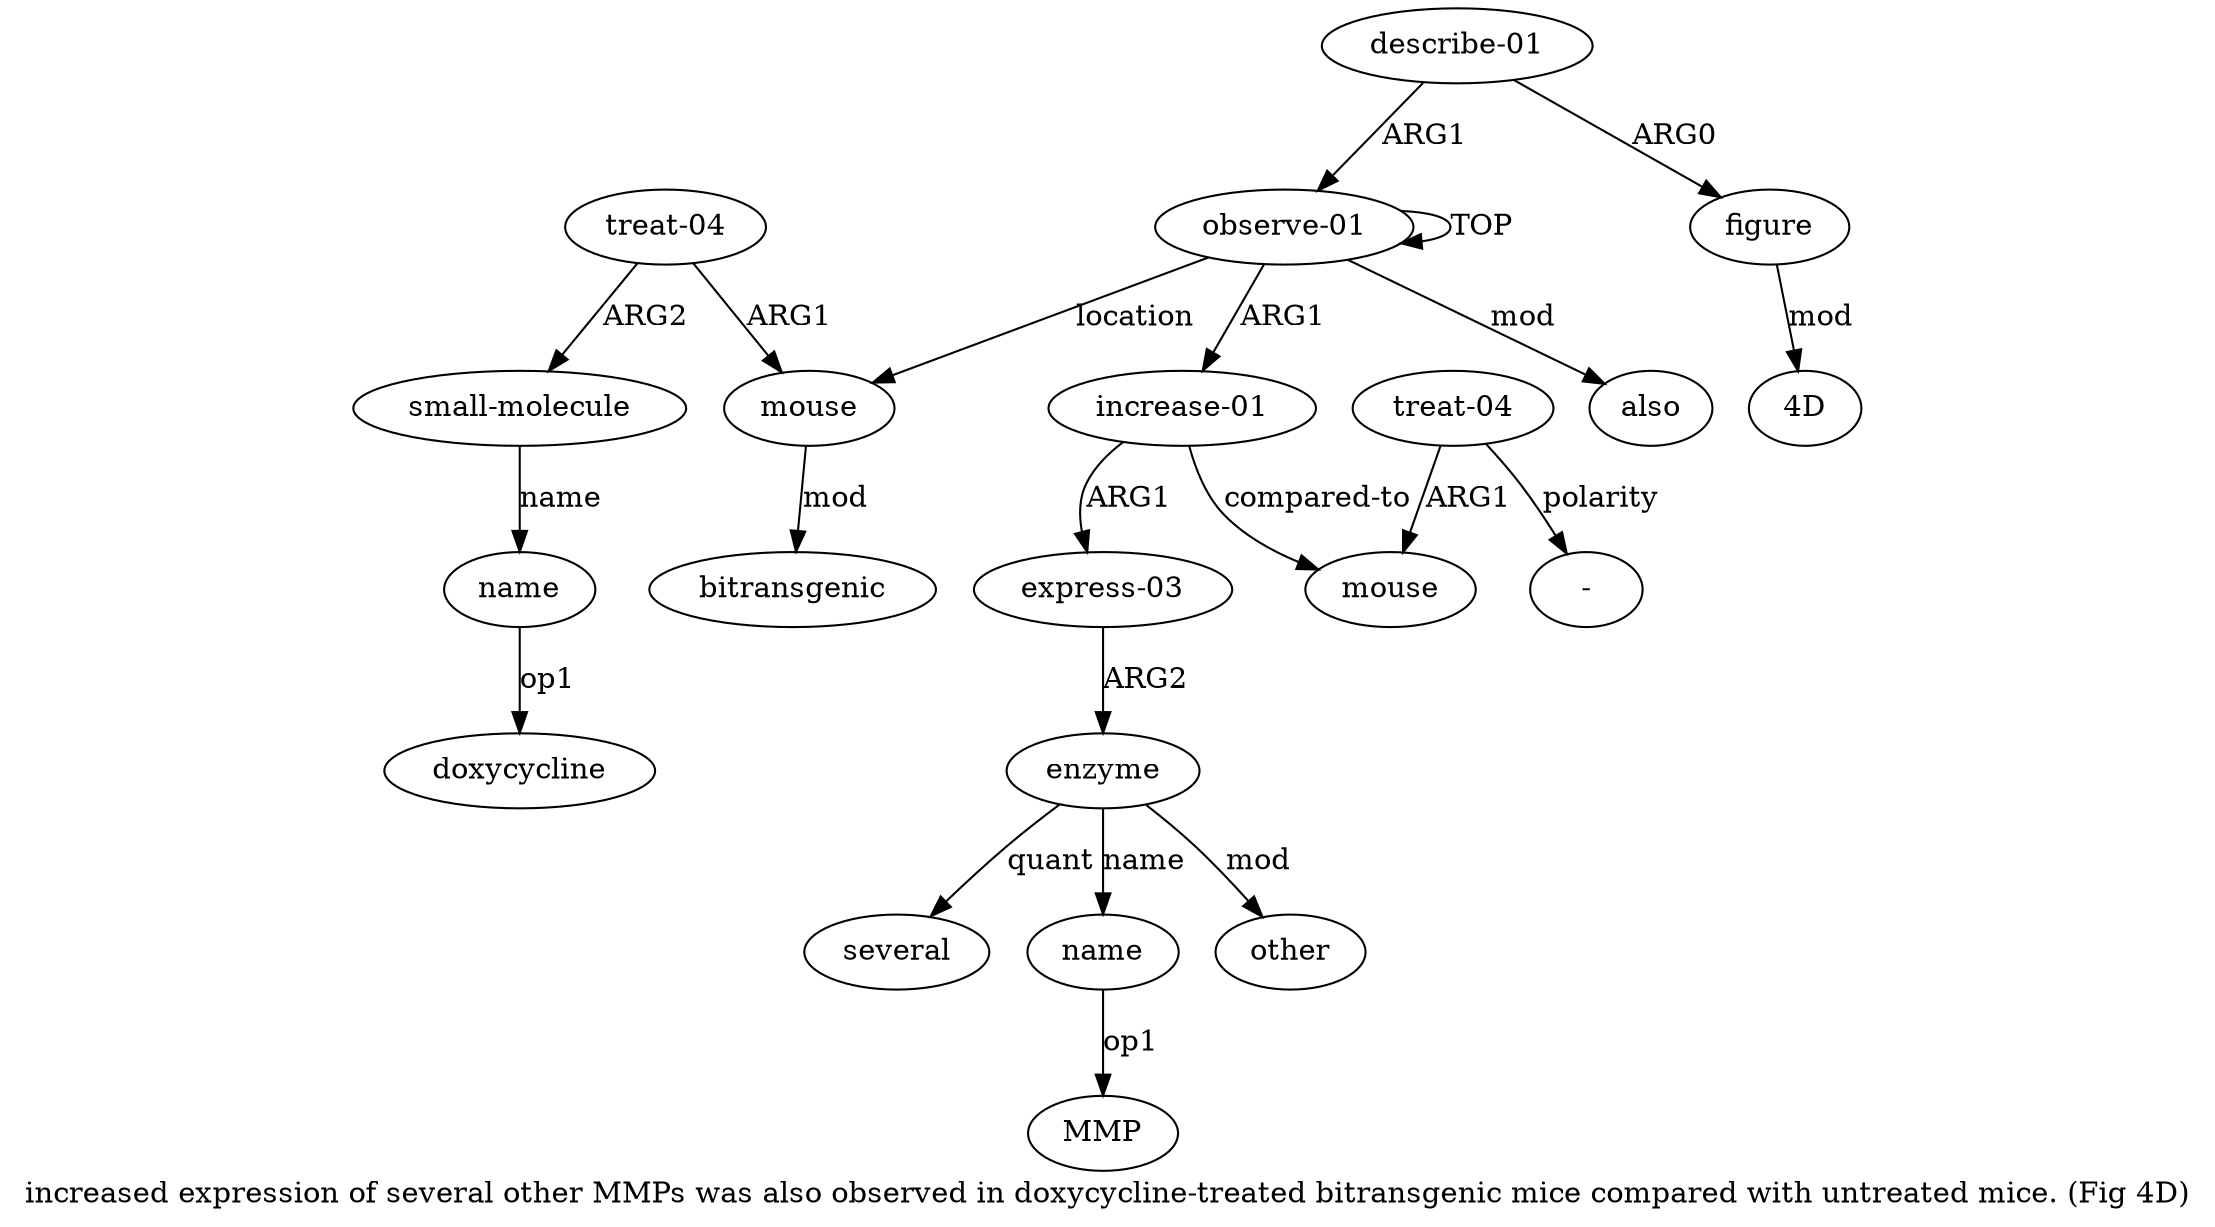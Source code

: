 digraph  {
	graph [label="increased expression of several other MMPs was also observed in doxycycline-treated bitransgenic mice compared with untreated mice. (\
Fig 4D)"];
	node [label="\N"];
	a15	 [color=black,
		gold_ind=15,
		gold_label="small-molecule",
		label="small-molecule",
		test_ind=15,
		test_label="small-molecule"];
	a16	 [color=black,
		gold_ind=16,
		gold_label=name,
		label=name,
		test_ind=16,
		test_label=name];
	a15 -> a16 [key=0,
	color=black,
	gold_label=name,
	label=name,
	test_label=name];
a14 [color=black,
	gold_ind=14,
	gold_label="treat-04",
	label="treat-04",
	test_ind=14,
	test_label="treat-04"];
a14 -> a15 [key=0,
color=black,
gold_label=ARG2,
label=ARG2,
test_label=ARG2];
a12 [color=black,
gold_ind=12,
gold_label=mouse,
label=mouse,
test_ind=12,
test_label=mouse];
a14 -> a12 [key=0,
color=black,
gold_label=ARG1,
label=ARG1,
test_label=ARG1];
"a16 doxycycline" [color=black,
gold_ind=-1,
gold_label=doxycycline,
label=doxycycline,
test_ind=-1,
test_label=doxycycline];
a16 -> "a16 doxycycline" [key=0,
color=black,
gold_label=op1,
label=op1,
test_label=op1];
a11 [color=black,
gold_ind=11,
gold_label=figure,
label=figure,
test_ind=11,
test_label=figure];
"a11 4D" [color=black,
gold_ind=-1,
gold_label="4D",
label="4D",
test_ind=-1,
test_label="4D"];
a11 -> "a11 4D" [key=0,
color=black,
gold_label=mod,
label=mod,
test_label=mod];
a10 [color=black,
gold_ind=10,
gold_label="describe-01",
label="describe-01",
test_ind=10,
test_label="describe-01"];
a10 -> a11 [key=0,
color=black,
gold_label=ARG0,
label=ARG0,
test_label=ARG0];
a0 [color=black,
gold_ind=0,
gold_label="observe-01",
label="observe-01",
test_ind=0,
test_label="observe-01"];
a10 -> a0 [key=0,
color=black,
gold_label=ARG1,
label=ARG1,
test_label=ARG1];
a13 [color=black,
gold_ind=13,
gold_label=bitransgenic,
label=bitransgenic,
test_ind=13,
test_label=bitransgenic];
a12 -> a13 [key=0,
color=black,
gold_label=mod,
label=mod,
test_label=mod];
"a4 MMP" [color=black,
gold_ind=-1,
gold_label=MMP,
label=MMP,
test_ind=-1,
test_label=MMP];
a1 [color=black,
gold_ind=1,
gold_label="increase-01",
label="increase-01",
test_ind=1,
test_label="increase-01"];
a2 [color=black,
gold_ind=2,
gold_label="express-03",
label="express-03",
test_ind=2,
test_label="express-03"];
a1 -> a2 [key=0,
color=black,
gold_label=ARG1,
label=ARG1,
test_label=ARG1];
a7 [color=black,
gold_ind=7,
gold_label=mouse,
label=mouse,
test_ind=7,
test_label=mouse];
a1 -> a7 [key=0,
color=black,
gold_label="compared-to",
label="compared-to",
test_label="compared-to"];
a0 -> a12 [key=0,
color=black,
gold_label=location,
label=location,
test_label=location];
a0 -> a1 [key=0,
color=black,
gold_label=ARG1,
label=ARG1,
test_label=ARG1];
a0 -> a0 [key=0,
color=black,
gold_label=TOP,
label=TOP,
test_label=TOP];
a9 [color=black,
gold_ind=9,
gold_label=also,
label=also,
test_ind=9,
test_label=also];
a0 -> a9 [key=0,
color=black,
gold_label=mod,
label=mod,
test_label=mod];
a3 [color=black,
gold_ind=3,
gold_label=enzyme,
label=enzyme,
test_ind=3,
test_label=enzyme];
a5 [color=black,
gold_ind=5,
gold_label=several,
label=several,
test_ind=5,
test_label=several];
a3 -> a5 [key=0,
color=black,
gold_label=quant,
label=quant,
test_label=quant];
a4 [color=black,
gold_ind=4,
gold_label=name,
label=name,
test_ind=4,
test_label=name];
a3 -> a4 [key=0,
color=black,
gold_label=name,
label=name,
test_label=name];
a6 [color=black,
gold_ind=6,
gold_label=other,
label=other,
test_ind=6,
test_label=other];
a3 -> a6 [key=0,
color=black,
gold_label=mod,
label=mod,
test_label=mod];
a2 -> a3 [key=0,
color=black,
gold_label=ARG2,
label=ARG2,
test_label=ARG2];
a4 -> "a4 MMP" [key=0,
color=black,
gold_label=op1,
label=op1,
test_label=op1];
a8 [color=black,
gold_ind=8,
gold_label="treat-04",
label="treat-04",
test_ind=8,
test_label="treat-04"];
a8 -> a7 [key=0,
color=black,
gold_label=ARG1,
label=ARG1,
test_label=ARG1];
"a8 -" [color=black,
gold_ind=-1,
gold_label="-",
label="-",
test_ind=-1,
test_label="-"];
a8 -> "a8 -" [key=0,
color=black,
gold_label=polarity,
label=polarity,
test_label=polarity];
}
